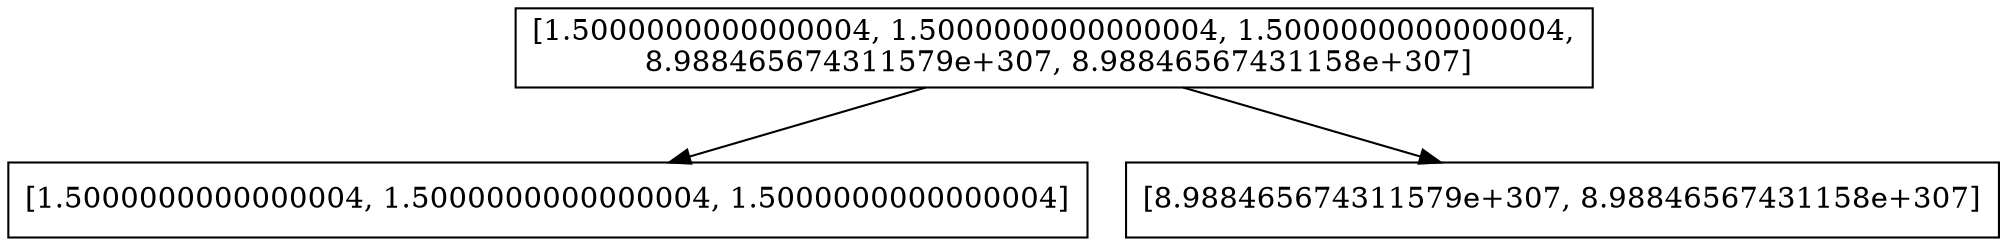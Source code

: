digraph reduction {
    Initial[label="[1.5000000000000004, 1.5000000000000004, 1.5000000000000004,\n 8.988465674311579e+307, 8.98846567431158e+307]", shape=box];
    Bug1[label="[1.5000000000000004, 1.5000000000000004, 1.5000000000000004]", shape=box];
    Bug2[label="[8.988465674311579e+307, 8.98846567431158e+307]", shape=box];

    Initial -> Bug1;
    Initial -> Bug2;
}
